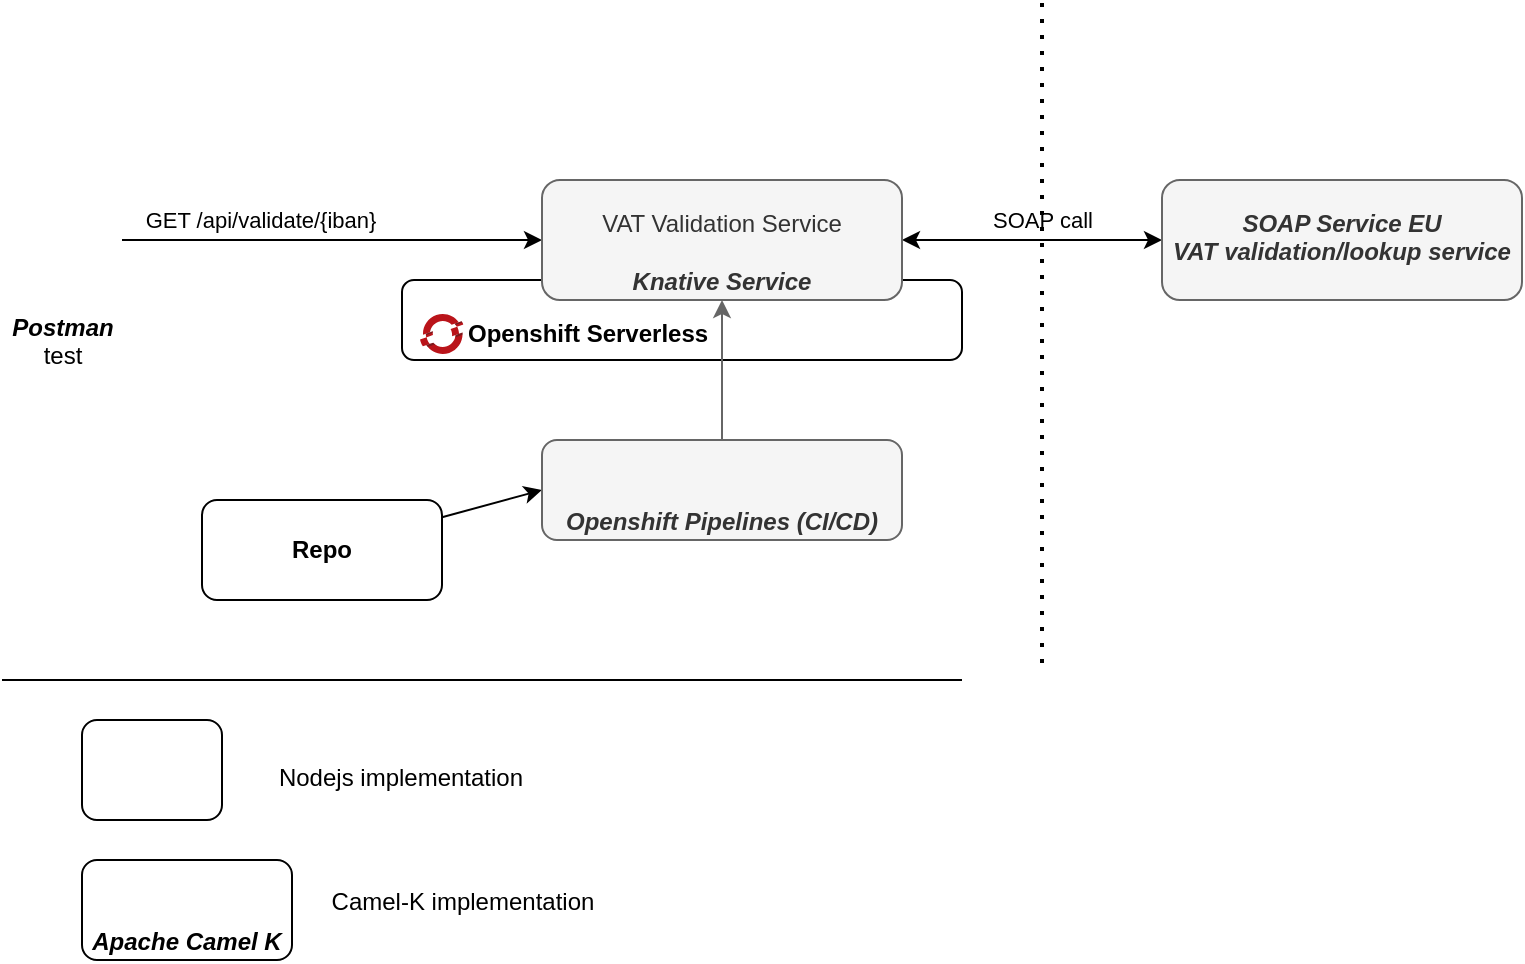 <mxfile version="14.2.3" type="github">
  <diagram id="QcBFi6kys6QoKRbIcF92" name="Page-1">
    <mxGraphModel dx="678" dy="437" grid="1" gridSize="10" guides="1" tooltips="1" connect="1" arrows="1" fold="1" page="1" pageScale="1" pageWidth="827" pageHeight="1169" math="0" shadow="0">
      <root>
        <mxCell id="0" />
        <mxCell id="1" parent="0" />
        <mxCell id="vO9deKGMKesITOdWoDPT-30" value="" style="rounded=1;whiteSpace=wrap;html=1;" vertex="1" parent="1">
          <mxGeometry x="80" y="420" width="70" height="50" as="geometry" />
        </mxCell>
        <mxCell id="vO9deKGMKesITOdWoDPT-11" style="rounded=0;orthogonalLoop=1;jettySize=auto;html=1;entryX=0;entryY=0.5;entryDx=0;entryDy=0;" edge="1" parent="1" source="vO9deKGMKesITOdWoDPT-7" target="vO9deKGMKesITOdWoDPT-10">
          <mxGeometry relative="1" as="geometry" />
        </mxCell>
        <mxCell id="vO9deKGMKesITOdWoDPT-7" value="&lt;b&gt;Repo&lt;/b&gt;" style="rounded=1;whiteSpace=wrap;html=1;" vertex="1" parent="1">
          <mxGeometry x="140" y="310" width="120" height="50" as="geometry" />
        </mxCell>
        <mxCell id="vO9deKGMKesITOdWoDPT-14" style="edgeStyle=none;rounded=0;orthogonalLoop=1;jettySize=auto;html=1;" edge="1" parent="1" source="vO9deKGMKesITOdWoDPT-1" target="vO9deKGMKesITOdWoDPT-8">
          <mxGeometry relative="1" as="geometry" />
        </mxCell>
        <mxCell id="vO9deKGMKesITOdWoDPT-15" value="GET /api/validate/{iban}" style="edgeLabel;html=1;align=center;verticalAlign=middle;resizable=0;points=[];" vertex="1" connectable="0" parent="vO9deKGMKesITOdWoDPT-14">
          <mxGeometry x="-0.347" y="-1" relative="1" as="geometry">
            <mxPoint y="-11" as="offset" />
          </mxGeometry>
        </mxCell>
        <mxCell id="vO9deKGMKesITOdWoDPT-1" value="&lt;b&gt;&lt;i&gt;Postman&lt;/i&gt;&lt;/b&gt;&lt;br&gt;test" style="shape=image;html=1;verticalAlign=top;verticalLabelPosition=bottom;labelBackgroundColor=#ffffff;imageAspect=0;aspect=fixed;image=https://cdn4.iconfinder.com/data/icons/logos-brands-5/24/postman-128.png" vertex="1" parent="1">
          <mxGeometry x="40" y="150" width="60" height="60" as="geometry" />
        </mxCell>
        <mxCell id="vO9deKGMKesITOdWoDPT-2" value="" style="rounded=1;whiteSpace=wrap;html=1;" vertex="1" parent="1">
          <mxGeometry x="240" y="200" width="280" height="40" as="geometry" />
        </mxCell>
        <mxCell id="vO9deKGMKesITOdWoDPT-3" value="&lt;b&gt;Openshift Serverless&lt;/b&gt;" style="aspect=fixed;html=1;points=[];align=left;image;fontSize=12;image=img/lib/mscae/OpenShift.svg;labelPosition=right;verticalLabelPosition=middle;verticalAlign=middle;" vertex="1" parent="1">
          <mxGeometry x="249" y="217" width="21.74" height="20" as="geometry" />
        </mxCell>
        <mxCell id="vO9deKGMKesITOdWoDPT-6" value="" style="shape=image;html=1;verticalAlign=top;verticalLabelPosition=bottom;labelBackgroundColor=#ffffff;imageAspect=0;aspect=fixed;image=https://cdn1.iconfinder.com/data/icons/logotypes/32/github-128.png" vertex="1" parent="1">
          <mxGeometry x="145" y="333" width="20" height="20" as="geometry" />
        </mxCell>
        <mxCell id="vO9deKGMKesITOdWoDPT-19" style="edgeStyle=none;rounded=0;orthogonalLoop=1;jettySize=auto;html=1;startArrow=classic;startFill=1;" edge="1" parent="1" source="vO9deKGMKesITOdWoDPT-8" target="vO9deKGMKesITOdWoDPT-17">
          <mxGeometry relative="1" as="geometry" />
        </mxCell>
        <mxCell id="vO9deKGMKesITOdWoDPT-20" value="SOAP call" style="edgeLabel;html=1;align=center;verticalAlign=middle;resizable=0;points=[];" vertex="1" connectable="0" parent="vO9deKGMKesITOdWoDPT-19">
          <mxGeometry x="-0.118" y="-1" relative="1" as="geometry">
            <mxPoint x="12.35" y="-11" as="offset" />
          </mxGeometry>
        </mxCell>
        <mxCell id="vO9deKGMKesITOdWoDPT-8" value="VAT Validation Service&lt;br&gt;&lt;b&gt;&lt;i&gt;&lt;br&gt;Knative Service&lt;/i&gt;&lt;/b&gt;" style="rounded=1;whiteSpace=wrap;html=1;fillColor=#f5f5f5;strokeColor=#666666;fontColor=#333333;verticalAlign=bottom;" vertex="1" parent="1">
          <mxGeometry x="310" y="150" width="180" height="60" as="geometry" />
        </mxCell>
        <mxCell id="vO9deKGMKesITOdWoDPT-12" style="rounded=0;orthogonalLoop=1;jettySize=auto;html=1;fillColor=#f5f5f5;strokeColor=#666666;" edge="1" parent="1" source="vO9deKGMKesITOdWoDPT-10" target="vO9deKGMKesITOdWoDPT-8">
          <mxGeometry relative="1" as="geometry" />
        </mxCell>
        <mxCell id="vO9deKGMKesITOdWoDPT-10" value="&lt;b&gt;&lt;i&gt;Openshift Pipelines (CI/CD)&lt;/i&gt;&lt;/b&gt;" style="rounded=1;whiteSpace=wrap;html=1;fontFamily=Helvetica;fontSize=12;fontColor=#333333;align=center;strokeColor=#666666;fillColor=#f5f5f5;verticalAlign=bottom;" vertex="1" parent="1">
          <mxGeometry x="310" y="280" width="180" height="50" as="geometry" />
        </mxCell>
        <mxCell id="vO9deKGMKesITOdWoDPT-4" value="" style="shape=image;verticalLabelPosition=bottom;labelBackgroundColor=#ffffff;verticalAlign=top;aspect=fixed;imageAspect=0;image=https://raw.githubusercontent.com/tektoncd/website/master/tutorials/katacoda/logo.png;" vertex="1" parent="1">
          <mxGeometry x="361" y="284" width="79.45" height="25.51" as="geometry" />
        </mxCell>
        <mxCell id="vO9deKGMKesITOdWoDPT-13" value="" style="shape=image;verticalLabelPosition=bottom;labelBackgroundColor=#ffffff;verticalAlign=top;aspect=fixed;imageAspect=0;image=https://miro.medium.com/max/735/1*obfgJOC6Y7S2lSX6eHklIA.png;" vertex="1" parent="1">
          <mxGeometry x="320" y="187" width="24.76" height="20" as="geometry" />
        </mxCell>
        <mxCell id="vO9deKGMKesITOdWoDPT-16" value="" style="endArrow=none;dashed=1;html=1;dashPattern=1 3;strokeWidth=2;" edge="1" parent="1">
          <mxGeometry width="50" height="50" relative="1" as="geometry">
            <mxPoint x="560" y="391.54" as="sourcePoint" />
            <mxPoint x="560" y="61.54" as="targetPoint" />
          </mxGeometry>
        </mxCell>
        <mxCell id="vO9deKGMKesITOdWoDPT-17" value="&lt;b&gt;&lt;i&gt;SOAP Service EU&lt;br&gt;VAT validation/lookup service&lt;br&gt;&lt;br&gt;&lt;/i&gt;&lt;/b&gt;" style="rounded=1;whiteSpace=wrap;html=1;fillColor=#f5f5f5;strokeColor=#666666;fontColor=#333333;verticalAlign=bottom;" vertex="1" parent="1">
          <mxGeometry x="620" y="150" width="180" height="60" as="geometry" />
        </mxCell>
        <mxCell id="vO9deKGMKesITOdWoDPT-29" value="" style="shape=image;verticalLabelPosition=bottom;labelBackgroundColor=#ffffff;verticalAlign=top;aspect=fixed;imageAspect=0;image=https://upload.wikimedia.org/wikipedia/commons/d/d9/Node.js_logo.svg;" vertex="1" parent="1">
          <mxGeometry x="92.11" y="431" width="45.78" height="28" as="geometry" />
        </mxCell>
        <mxCell id="vO9deKGMKesITOdWoDPT-31" value="&lt;b&gt;&lt;i&gt;Apache Camel K&lt;/i&gt;&lt;/b&gt;" style="rounded=1;whiteSpace=wrap;html=1;verticalAlign=bottom;" vertex="1" parent="1">
          <mxGeometry x="80" y="490" width="105" height="50" as="geometry" />
        </mxCell>
        <mxCell id="vO9deKGMKesITOdWoDPT-25" value="" style="shape=image;verticalLabelPosition=bottom;labelBackgroundColor=#ffffff;verticalAlign=top;aspect=fixed;imageAspect=0;image=https://pbs.twimg.com/profile_images/1090189047367192577/xWt1RFo6.jpg;" vertex="1" parent="1">
          <mxGeometry x="96" y="501" width="19" height="19" as="geometry" />
        </mxCell>
        <mxCell id="vO9deKGMKesITOdWoDPT-32" value="" style="endArrow=none;html=1;" edge="1" parent="1">
          <mxGeometry width="50" height="50" relative="1" as="geometry">
            <mxPoint x="40" y="400" as="sourcePoint" />
            <mxPoint x="520" y="400" as="targetPoint" />
          </mxGeometry>
        </mxCell>
        <mxCell id="vO9deKGMKesITOdWoDPT-33" value="Nodejs implementation" style="text;html=1;strokeColor=none;fillColor=none;align=center;verticalAlign=middle;whiteSpace=wrap;rounded=0;" vertex="1" parent="1">
          <mxGeometry x="169" y="439" width="141" height="20" as="geometry" />
        </mxCell>
        <mxCell id="vO9deKGMKesITOdWoDPT-34" value="Camel-K implementation" style="text;html=1;strokeColor=none;fillColor=none;align=center;verticalAlign=middle;whiteSpace=wrap;rounded=0;" vertex="1" parent="1">
          <mxGeometry x="200" y="501" width="141" height="20" as="geometry" />
        </mxCell>
      </root>
    </mxGraphModel>
  </diagram>
</mxfile>

